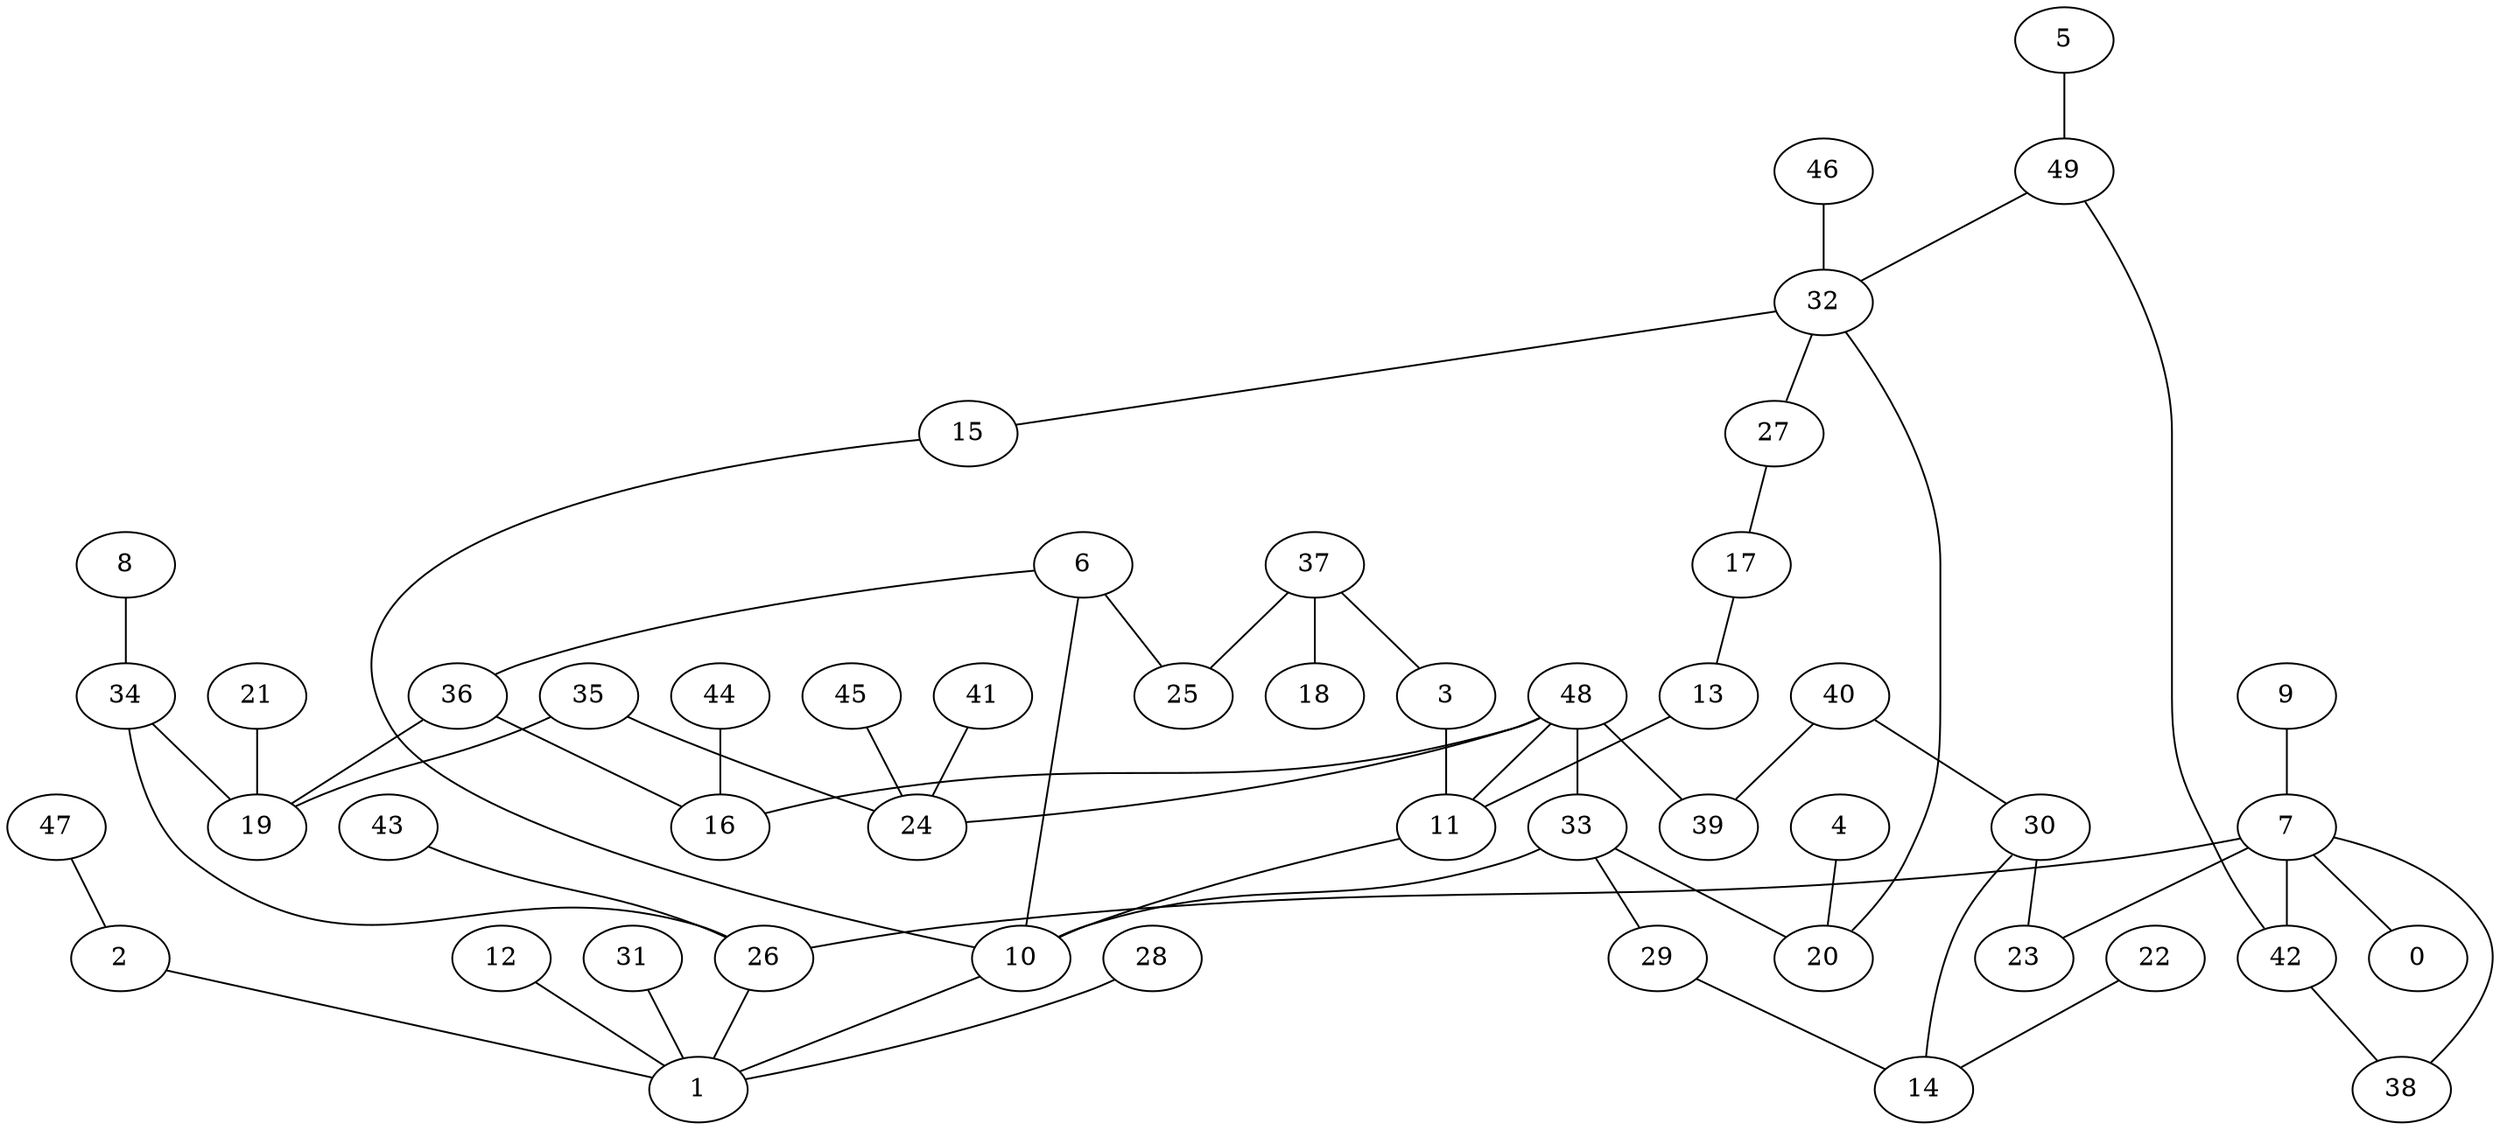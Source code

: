 digraph GG_graph {

subgraph G_graph {
edge [color = black]
"8" -> "34" [dir = none]
"37" -> "18" [dir = none]
"37" -> "25" [dir = none]
"46" -> "32" [dir = none]
"47" -> "2" [dir = none]
"44" -> "16" [dir = none]
"12" -> "1" [dir = none]
"22" -> "14" [dir = none]
"5" -> "49" [dir = none]
"9" -> "7" [dir = none]
"49" -> "32" [dir = none]
"33" -> "29" [dir = none]
"26" -> "1" [dir = none]
"32" -> "20" [dir = none]
"32" -> "27" [dir = none]
"32" -> "15" [dir = none]
"48" -> "39" [dir = none]
"48" -> "33" [dir = none]
"48" -> "24" [dir = none]
"48" -> "11" [dir = none]
"35" -> "19" [dir = none]
"27" -> "17" [dir = none]
"28" -> "1" [dir = none]
"41" -> "24" [dir = none]
"30" -> "14" [dir = none]
"3" -> "11" [dir = none]
"45" -> "24" [dir = none]
"6" -> "36" [dir = none]
"6" -> "25" [dir = none]
"6" -> "10" [dir = none]
"15" -> "10" [dir = none]
"13" -> "11" [dir = none]
"29" -> "14" [dir = none]
"36" -> "16" [dir = none]
"36" -> "19" [dir = none]
"43" -> "26" [dir = none]
"4" -> "20" [dir = none]
"10" -> "1" [dir = none]
"7" -> "38" [dir = none]
"7" -> "42" [dir = none]
"7" -> "0" [dir = none]
"7" -> "23" [dir = none]
"7" -> "26" [dir = none]
"40" -> "39" [dir = none]
"2" -> "1" [dir = none]
"34" -> "26" [dir = none]
"11" -> "10" [dir = none]
"31" -> "1" [dir = none]
"21" -> "19" [dir = none]
"37" -> "3" [dir = none]
"35" -> "24" [dir = none]
"34" -> "19" [dir = none]
"30" -> "23" [dir = none]
"17" -> "13" [dir = none]
"49" -> "42" [dir = none]
"40" -> "30" [dir = none]
"42" -> "38" [dir = none]
"33" -> "20" [dir = none]
"48" -> "16" [dir = none]
"33" -> "10" [dir = none]
}

}
